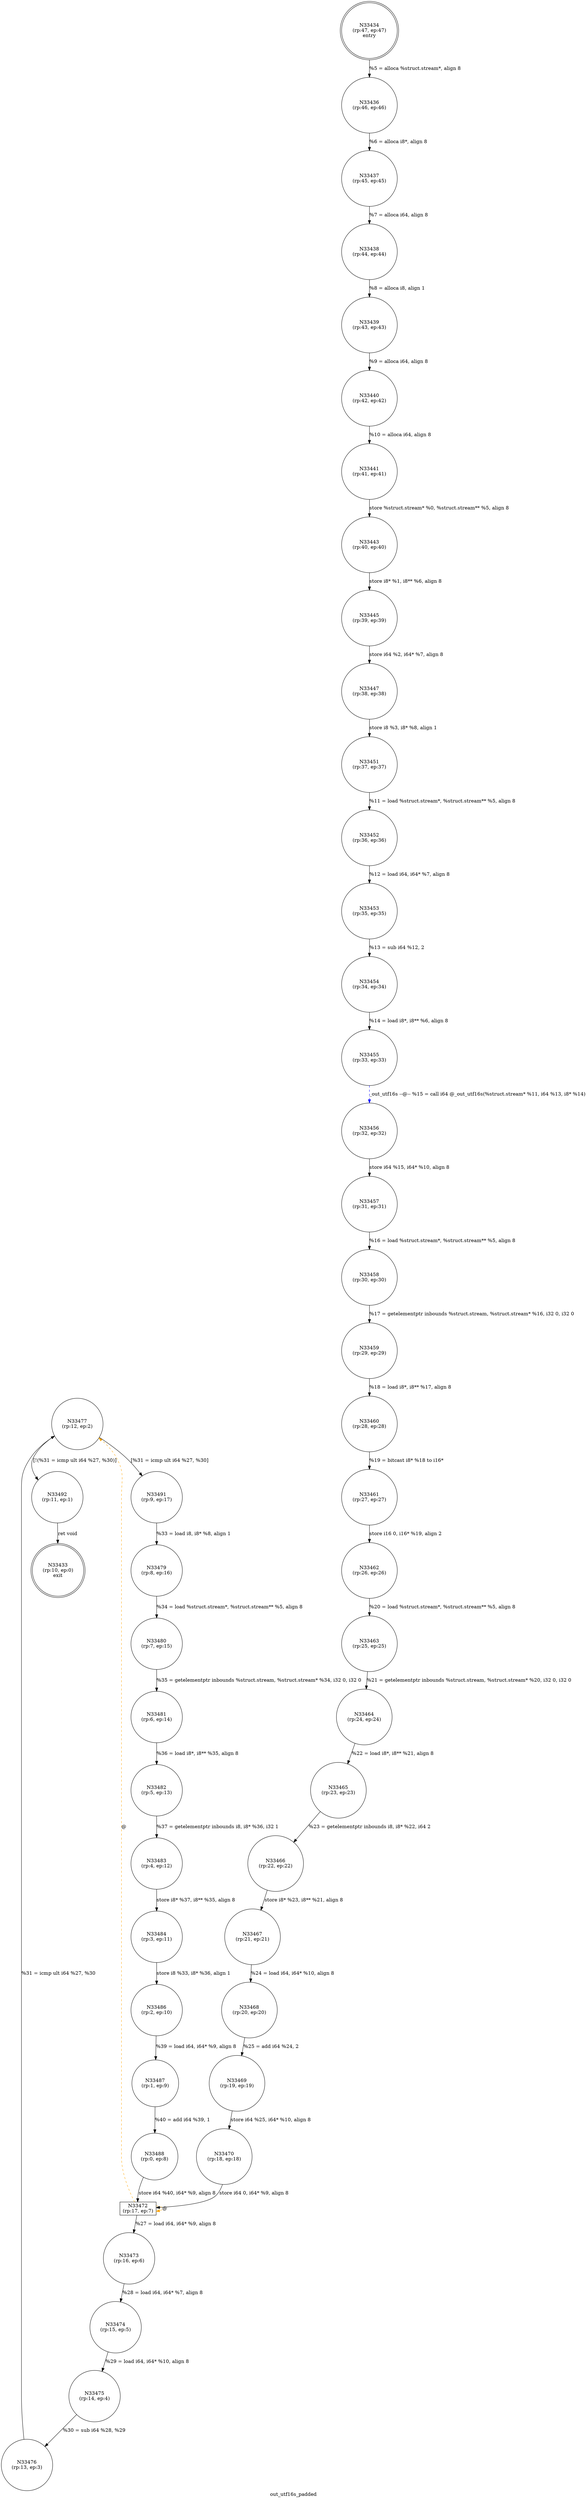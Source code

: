 digraph out_utf16s_padded {
label="out_utf16s_padded"
33433 [label="N33433\n(rp:10, ep:0)\nexit", shape="doublecircle"]
33434 [label="N33434\n(rp:47, ep:47)\nentry", shape="doublecircle"]
33434 -> 33436 [label="%5 = alloca %struct.stream*, align 8"]
33436 [label="N33436\n(rp:46, ep:46)", shape="circle"]
33436 -> 33437 [label="%6 = alloca i8*, align 8"]
33437 [label="N33437\n(rp:45, ep:45)", shape="circle"]
33437 -> 33438 [label="%7 = alloca i64, align 8"]
33438 [label="N33438\n(rp:44, ep:44)", shape="circle"]
33438 -> 33439 [label="%8 = alloca i8, align 1"]
33439 [label="N33439\n(rp:43, ep:43)", shape="circle"]
33439 -> 33440 [label="%9 = alloca i64, align 8"]
33440 [label="N33440\n(rp:42, ep:42)", shape="circle"]
33440 -> 33441 [label="%10 = alloca i64, align 8"]
33441 [label="N33441\n(rp:41, ep:41)", shape="circle"]
33441 -> 33443 [label="store %struct.stream* %0, %struct.stream** %5, align 8"]
33443 [label="N33443\n(rp:40, ep:40)", shape="circle"]
33443 -> 33445 [label="store i8* %1, i8** %6, align 8"]
33445 [label="N33445\n(rp:39, ep:39)", shape="circle"]
33445 -> 33447 [label="store i64 %2, i64* %7, align 8"]
33447 [label="N33447\n(rp:38, ep:38)", shape="circle"]
33447 -> 33451 [label="store i8 %3, i8* %8, align 1"]
33451 [label="N33451\n(rp:37, ep:37)", shape="circle"]
33451 -> 33452 [label="%11 = load %struct.stream*, %struct.stream** %5, align 8"]
33452 [label="N33452\n(rp:36, ep:36)", shape="circle"]
33452 -> 33453 [label="%12 = load i64, i64* %7, align 8"]
33453 [label="N33453\n(rp:35, ep:35)", shape="circle"]
33453 -> 33454 [label="%13 = sub i64 %12, 2"]
33454 [label="N33454\n(rp:34, ep:34)", shape="circle"]
33454 -> 33455 [label="%14 = load i8*, i8** %6, align 8"]
33455 [label="N33455\n(rp:33, ep:33)", shape="circle"]
33455 -> 33456 [label="_out_utf16s --@-- %15 = call i64 @_out_utf16s(%struct.stream* %11, i64 %13, i8* %14)", style="dashed", color="blue"]
33456 [label="N33456\n(rp:32, ep:32)", shape="circle"]
33456 -> 33457 [label="store i64 %15, i64* %10, align 8"]
33457 [label="N33457\n(rp:31, ep:31)", shape="circle"]
33457 -> 33458 [label="%16 = load %struct.stream*, %struct.stream** %5, align 8"]
33458 [label="N33458\n(rp:30, ep:30)", shape="circle"]
33458 -> 33459 [label="%17 = getelementptr inbounds %struct.stream, %struct.stream* %16, i32 0, i32 0"]
33459 [label="N33459\n(rp:29, ep:29)", shape="circle"]
33459 -> 33460 [label="%18 = load i8*, i8** %17, align 8"]
33460 [label="N33460\n(rp:28, ep:28)", shape="circle"]
33460 -> 33461 [label="%19 = bitcast i8* %18 to i16*"]
33461 [label="N33461\n(rp:27, ep:27)", shape="circle"]
33461 -> 33462 [label="store i16 0, i16* %19, align 2"]
33462 [label="N33462\n(rp:26, ep:26)", shape="circle"]
33462 -> 33463 [label="%20 = load %struct.stream*, %struct.stream** %5, align 8"]
33463 [label="N33463\n(rp:25, ep:25)", shape="circle"]
33463 -> 33464 [label="%21 = getelementptr inbounds %struct.stream, %struct.stream* %20, i32 0, i32 0"]
33464 [label="N33464\n(rp:24, ep:24)", shape="circle"]
33464 -> 33465 [label="%22 = load i8*, i8** %21, align 8"]
33465 [label="N33465\n(rp:23, ep:23)", shape="circle"]
33465 -> 33466 [label="%23 = getelementptr inbounds i8, i8* %22, i64 2"]
33466 [label="N33466\n(rp:22, ep:22)", shape="circle"]
33466 -> 33467 [label="store i8* %23, i8** %21, align 8"]
33467 [label="N33467\n(rp:21, ep:21)", shape="circle"]
33467 -> 33468 [label="%24 = load i64, i64* %10, align 8"]
33468 [label="N33468\n(rp:20, ep:20)", shape="circle"]
33468 -> 33469 [label="%25 = add i64 %24, 2"]
33469 [label="N33469\n(rp:19, ep:19)", shape="circle"]
33469 -> 33470 [label="store i64 %25, i64* %10, align 8"]
33470 [label="N33470\n(rp:18, ep:18)", shape="circle"]
33470 -> 33472 [label="store i64 0, i64* %9, align 8"]
33472 [label="N33472\n(rp:17, ep:7)", shape="box"]
33472 -> 33473 [label="%27 = load i64, i64* %9, align 8"]
33472 -> 33472 [label="@", style="dashed", color="orange"]
33472 -> 33477 [label="@", style="dashed", color="orange"]
33473 [label="N33473\n(rp:16, ep:6)", shape="circle"]
33473 -> 33474 [label="%28 = load i64, i64* %7, align 8"]
33474 [label="N33474\n(rp:15, ep:5)", shape="circle"]
33474 -> 33475 [label="%29 = load i64, i64* %10, align 8"]
33475 [label="N33475\n(rp:14, ep:4)", shape="circle"]
33475 -> 33476 [label="%30 = sub i64 %28, %29"]
33476 [label="N33476\n(rp:13, ep:3)", shape="circle"]
33476 -> 33477 [label="%31 = icmp ult i64 %27, %30"]
33477 [label="N33477\n(rp:12, ep:2)", shape="circle"]
33477 -> 33491 [label="[%31 = icmp ult i64 %27, %30]"]
33477 -> 33492 [label="[!(%31 = icmp ult i64 %27, %30)]"]
33479 [label="N33479\n(rp:8, ep:16)", shape="circle"]
33479 -> 33480 [label="%34 = load %struct.stream*, %struct.stream** %5, align 8"]
33480 [label="N33480\n(rp:7, ep:15)", shape="circle"]
33480 -> 33481 [label="%35 = getelementptr inbounds %struct.stream, %struct.stream* %34, i32 0, i32 0"]
33481 [label="N33481\n(rp:6, ep:14)", shape="circle"]
33481 -> 33482 [label="%36 = load i8*, i8** %35, align 8"]
33482 [label="N33482\n(rp:5, ep:13)", shape="circle"]
33482 -> 33483 [label="%37 = getelementptr inbounds i8, i8* %36, i32 1"]
33483 [label="N33483\n(rp:4, ep:12)", shape="circle"]
33483 -> 33484 [label="store i8* %37, i8** %35, align 8"]
33484 [label="N33484\n(rp:3, ep:11)", shape="circle"]
33484 -> 33486 [label="store i8 %33, i8* %36, align 1"]
33486 [label="N33486\n(rp:2, ep:10)", shape="circle"]
33486 -> 33487 [label="%39 = load i64, i64* %9, align 8"]
33487 [label="N33487\n(rp:1, ep:9)", shape="circle"]
33487 -> 33488 [label="%40 = add i64 %39, 1"]
33488 [label="N33488\n(rp:0, ep:8)", shape="circle"]
33488 -> 33472 [label="store i64 %40, i64* %9, align 8"]
33491 [label="N33491\n(rp:9, ep:17)", shape="circle"]
33491 -> 33479 [label="%33 = load i8, i8* %8, align 1"]
33492 [label="N33492\n(rp:11, ep:1)", shape="circle"]
33492 -> 33433 [label="ret void"]
}
